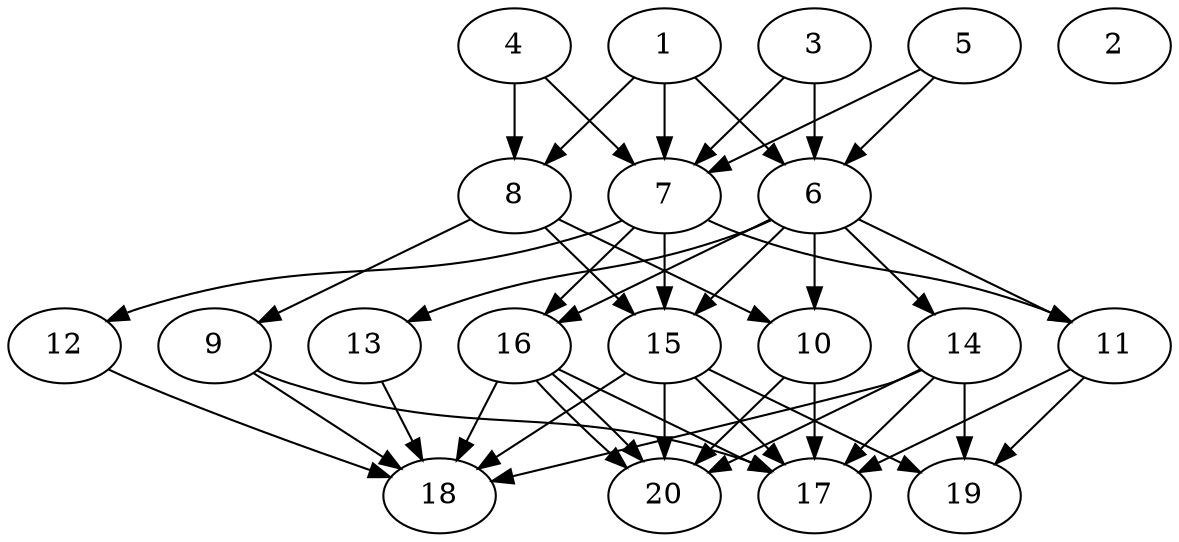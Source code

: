 // DAG automatically generated by daggen at Tue Jul 23 14:28:59 2019
// ./daggen --dot -n 20 --ccr 0.3 --fat 0.6 --regular 0.5 --density 0.7 --mindata 5242880 --maxdata 52428800 
digraph G {
  1 [size="42772480", alpha="0.13", expect_size="12831744"] 
  1 -> 6 [size ="12831744"]
  1 -> 7 [size ="12831744"]
  1 -> 8 [size ="12831744"]
  2 [size="143769600", alpha="0.12", expect_size="43130880"] 
  3 [size="81247573", alpha="0.12", expect_size="24374272"] 
  3 -> 6 [size ="24374272"]
  3 -> 7 [size ="24374272"]
  4 [size="131997013", alpha="0.11", expect_size="39599104"] 
  4 -> 7 [size ="39599104"]
  4 -> 8 [size ="39599104"]
  5 [size="143769600", alpha="0.04", expect_size="43130880"] 
  5 -> 6 [size ="43130880"]
  5 -> 7 [size ="43130880"]
  6 [size="113937067", alpha="0.01", expect_size="34181120"] 
  6 -> 10 [size ="34181120"]
  6 -> 11 [size ="34181120"]
  6 -> 13 [size ="34181120"]
  6 -> 14 [size ="34181120"]
  6 -> 15 [size ="34181120"]
  6 -> 16 [size ="34181120"]
  7 [size="36133547", alpha="0.19", expect_size="10840064"] 
  7 -> 11 [size ="10840064"]
  7 -> 12 [size ="10840064"]
  7 -> 15 [size ="10840064"]
  7 -> 16 [size ="10840064"]
  8 [size="48817493", alpha="0.04", expect_size="14645248"] 
  8 -> 9 [size ="14645248"]
  8 -> 10 [size ="14645248"]
  8 -> 15 [size ="14645248"]
  9 [size="72161280", alpha="0.06", expect_size="21648384"] 
  9 -> 17 [size ="21648384"]
  9 -> 18 [size ="21648384"]
  10 [size="138164907", alpha="0.06", expect_size="41449472"] 
  10 -> 17 [size ="41449472"]
  10 -> 20 [size ="41449472"]
  11 [size="40205653", alpha="0.05", expect_size="12061696"] 
  11 -> 17 [size ="12061696"]
  11 -> 19 [size ="12061696"]
  12 [size="145404587", alpha="0.13", expect_size="43621376"] 
  12 -> 18 [size ="43621376"]
  13 [size="85838507", alpha="0.07", expect_size="25751552"] 
  13 -> 18 [size ="25751552"]
  14 [size="26026667", alpha="0.11", expect_size="7808000"] 
  14 -> 17 [size ="7808000"]
  14 -> 18 [size ="7808000"]
  14 -> 19 [size ="7808000"]
  14 -> 20 [size ="7808000"]
  15 [size="111858347", alpha="0.11", expect_size="33557504"] 
  15 -> 17 [size ="33557504"]
  15 -> 18 [size ="33557504"]
  15 -> 19 [size ="33557504"]
  15 -> 20 [size ="33557504"]
  16 [size="140919467", alpha="0.14", expect_size="42275840"] 
  16 -> 17 [size ="42275840"]
  16 -> 18 [size ="42275840"]
  16 -> 20 [size ="42275840"]
  16 -> 20 [size ="42275840"]
  17 [size="147322880", alpha="0.03", expect_size="44196864"] 
  18 [size="141209600", alpha="0.16", expect_size="42362880"] 
  19 [size="18421760", alpha="0.07", expect_size="5526528"] 
  20 [size="67781973", alpha="0.01", expect_size="20334592"] 
}

